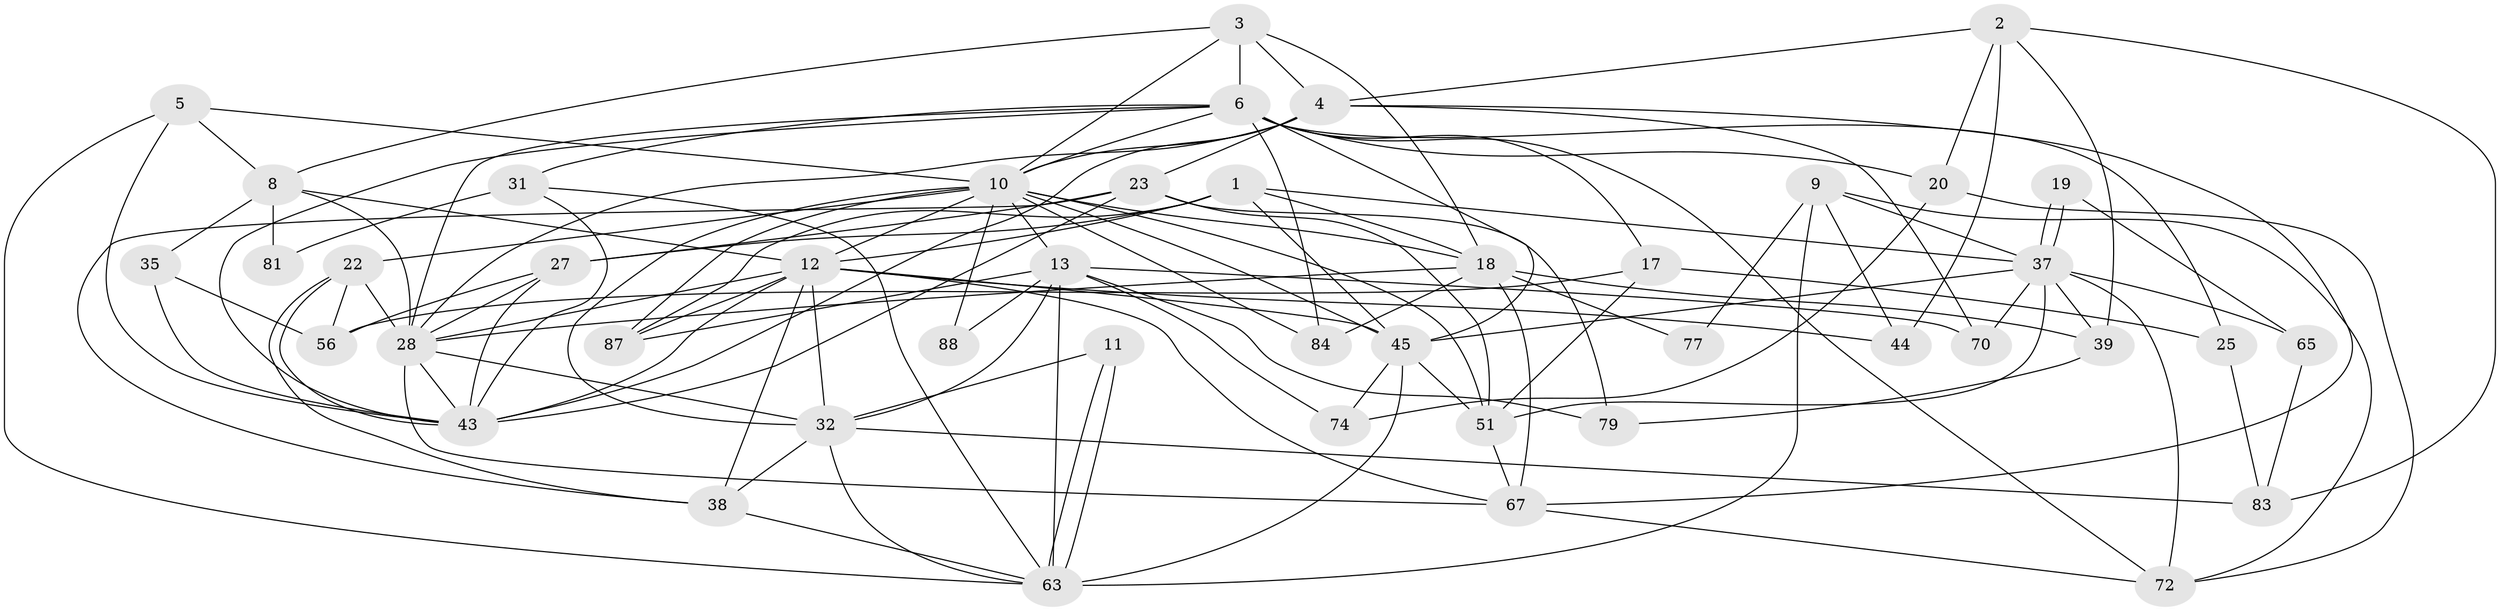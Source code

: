 // original degree distribution, {3: 0.34065934065934067, 2: 0.12087912087912088, 7: 0.02197802197802198, 4: 0.24175824175824176, 8: 0.03296703296703297, 5: 0.16483516483516483, 9: 0.02197802197802198, 6: 0.054945054945054944}
// Generated by graph-tools (version 1.1) at 2025/18/03/04/25 18:18:30]
// undirected, 45 vertices, 124 edges
graph export_dot {
graph [start="1"]
  node [color=gray90,style=filled];
  1 [super="+36"];
  2 [super="+86"];
  3 [super="+7"];
  4 [super="+26"];
  5 [super="+69"];
  6 [super="+15"];
  8;
  9;
  10 [super="+42+90+60"];
  11;
  12 [super="+59+52+50+24"];
  13 [super="+66+46+41+14"];
  17;
  18 [super="+82+21"];
  19;
  20;
  22;
  23 [super="+29"];
  25;
  27 [super="+89"];
  28 [super="+54+34"];
  31 [super="+33"];
  32 [super="+40"];
  35;
  37 [super="+47+75"];
  38 [super="+48"];
  39 [super="+61"];
  43 [super="+57+76"];
  44 [super="+71"];
  45 [super="+91+58"];
  51 [super="+73"];
  56 [super="+64"];
  63;
  65;
  67 [super="+78"];
  70;
  72;
  74;
  77;
  79;
  81;
  83;
  84;
  87;
  88;
  1 -- 27;
  1 -- 87;
  1 -- 18;
  1 -- 37 [weight=2];
  1 -- 12;
  1 -- 45;
  2 -- 83;
  2 -- 4;
  2 -- 20;
  2 -- 39;
  2 -- 44;
  3 -- 8;
  3 -- 18;
  3 -- 4;
  3 -- 10;
  3 -- 6 [weight=2];
  4 -- 23;
  4 -- 70;
  4 -- 67;
  4 -- 28;
  4 -- 43;
  4 -- 10;
  5 -- 63;
  5 -- 8;
  5 -- 43;
  5 -- 10;
  6 -- 84;
  6 -- 25;
  6 -- 72;
  6 -- 10;
  6 -- 43;
  6 -- 17;
  6 -- 20;
  6 -- 31;
  6 -- 45;
  6 -- 28;
  8 -- 28 [weight=3];
  8 -- 35;
  8 -- 81;
  8 -- 12;
  9 -- 63;
  9 -- 72;
  9 -- 77;
  9 -- 44;
  9 -- 37;
  10 -- 45;
  10 -- 84;
  10 -- 88;
  10 -- 18;
  10 -- 87;
  10 -- 51;
  10 -- 13;
  10 -- 12;
  10 -- 32;
  10 -- 22;
  11 -- 32;
  11 -- 63;
  11 -- 63;
  12 -- 32;
  12 -- 67;
  12 -- 87;
  12 -- 38;
  12 -- 44;
  12 -- 43 [weight=2];
  12 -- 45;
  12 -- 28;
  13 -- 74;
  13 -- 63;
  13 -- 79;
  13 -- 32;
  13 -- 88;
  13 -- 70;
  13 -- 87;
  17 -- 25;
  17 -- 51 [weight=2];
  17 -- 56;
  18 -- 39;
  18 -- 77;
  18 -- 84;
  18 -- 67;
  18 -- 28 [weight=3];
  19 -- 65;
  19 -- 37;
  19 -- 37;
  20 -- 72;
  20 -- 74;
  22 -- 43;
  22 -- 56;
  22 -- 38;
  22 -- 28;
  23 -- 79;
  23 -- 51;
  23 -- 38;
  23 -- 27;
  23 -- 43;
  25 -- 83;
  27 -- 56;
  27 -- 43;
  27 -- 28;
  28 -- 32;
  28 -- 67;
  28 -- 43;
  31 -- 63;
  31 -- 81;
  31 -- 43;
  32 -- 38;
  32 -- 63;
  32 -- 83;
  35 -- 56;
  35 -- 43;
  37 -- 45;
  37 -- 39;
  37 -- 51;
  37 -- 65;
  37 -- 70;
  37 -- 72;
  38 -- 63;
  39 -- 79;
  45 -- 51 [weight=2];
  45 -- 74;
  45 -- 63;
  51 -- 67;
  65 -- 83;
  67 -- 72;
}

